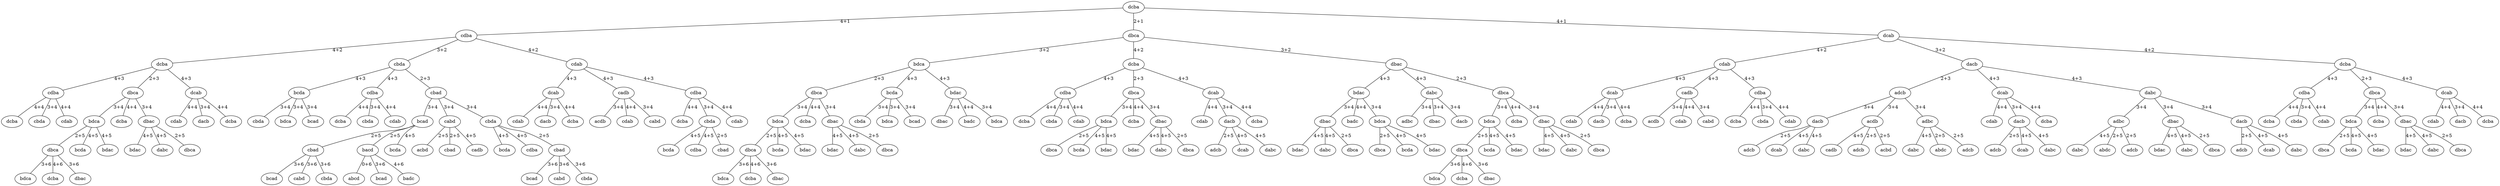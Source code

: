 graph{
1 [label="dcba"];
2 [label="cdba"]; 1--2 [label="4+1"];
3 [label="dbca"]; 1--3 [label="2+1"];
4 [label="dcab"]; 1--4 [label="4+1"];
5 [label="bdca"]; 3--5 [label="3+2"];
6 [label="dcba"]; 3--6 [label="4+2"];
7 [label="dbac"]; 3--7 [label="3+2"];
8 [label="dcba"]; 2--8 [label="4+2"];
9 [label="cbda"]; 2--9 [label="3+2"];
10 [label="cdab"]; 2--10 [label="4+2"];
11 [label="cdab"]; 4--11 [label="4+2"];
12 [label="dacb"]; 4--12 [label="3+2"];
13 [label="dcba"]; 4--13 [label="4+2"];
14 [label="dbca"]; 5--14 [label="2+3"];
15 [label="bcda"]; 5--15 [label="4+3"];
16 [label="bdac"]; 5--16 [label="4+3"];
17 [label="bdac"]; 7--17 [label="4+3"];
18 [label="dabc"]; 7--18 [label="4+3"];
19 [label="dbca"]; 7--19 [label="2+3"];
20 [label="bcda"]; 9--20 [label="4+3"];
21 [label="cdba"]; 9--21 [label="4+3"];
22 [label="cbad"]; 9--22 [label="2+3"];
23 [label="adcb"]; 12--23 [label="2+3"];
24 [label="dcab"]; 12--24 [label="4+3"];
25 [label="dabc"]; 12--25 [label="4+3"];
26 [label="dacb"]; 23--26 [label="3+4"];
27 [label="acdb"]; 23--27 [label="3+4"];
28 [label="adbc"]; 23--28 [label="3+4"];
29 [label="bdca"]; 19--29 [label="3+4"];
30 [label="dcba"]; 19--30 [label="4+4"];
31 [label="dbac"]; 19--31 [label="3+4"];
32 [label="bcad"]; 22--32 [label="3+4"];
33 [label="cabd"]; 22--33 [label="3+4"];
34 [label="cbda"]; 22--34 [label="3+4"];
35 [label="bdca"]; 14--35 [label="3+4"];
36 [label="dcba"]; 14--36 [label="4+4"];
37 [label="dbac"]; 14--37 [label="3+4"];
38 [label="cdba"]; 13--38 [label="4+3"];
39 [label="dbca"]; 13--39 [label="2+3"];
40 [label="dcab"]; 13--40 [label="4+3"];
41 [label="bdca"]; 39--41 [label="3+4"];
42 [label="dcba"]; 39--42 [label="4+4"];
43 [label="dbac"]; 39--43 [label="3+4"];
44 [label="cdba"]; 8--44 [label="4+3"];
45 [label="dbca"]; 8--45 [label="2+3"];
46 [label="dcab"]; 8--46 [label="4+3"];
47 [label="bdca"]; 45--47 [label="3+4"];
48 [label="dcba"]; 45--48 [label="4+4"];
49 [label="dbac"]; 45--49 [label="3+4"];
50 [label="dcab"]; 10--50 [label="4+3"];
51 [label="cadb"]; 10--51 [label="4+3"];
52 [label="cdba"]; 10--52 [label="4+3"];
53 [label="cdba"]; 6--53 [label="4+3"];
54 [label="dbca"]; 6--54 [label="2+3"];
55 [label="dcab"]; 6--55 [label="4+3"];
56 [label="bdca"]; 54--56 [label="3+4"];
57 [label="dcba"]; 54--57 [label="4+4"];
58 [label="dbac"]; 54--58 [label="3+4"];
59 [label="dcab"]; 11--59 [label="4+3"];
60 [label="cadb"]; 11--60 [label="4+3"];
61 [label="cdba"]; 11--61 [label="4+3"];
62 [label="dcba"]; 52--62 [label="4+4"];
63 [label="cbda"]; 52--63 [label="3+4"];
64 [label="cdab"]; 52--64 [label="4+4"];
65 [label="cdab"]; 55--65 [label="4+4"];
66 [label="dacb"]; 55--66 [label="3+4"];
67 [label="dcba"]; 55--67 [label="4+4"];
68 [label="dbca"]; 47--68 [label="2+5"];
69 [label="bcda"]; 47--69 [label="4+5"];
70 [label="bdac"]; 47--70 [label="4+5"];
71 [label="dbca"]; 35--71 [label="2+5"];
72 [label="bcda"]; 35--72 [label="4+5"];
73 [label="bdac"]; 35--73 [label="4+5"];
74 [label="cdab"]; 24--74 [label="4+4"];
75 [label="dacb"]; 24--75 [label="3+4"];
76 [label="dcba"]; 24--76 [label="4+4"];
77 [label="bcda"]; 34--77 [label="4+5"];
78 [label="cdba"]; 34--78 [label="4+5"];
79 [label="cbad"]; 34--79 [label="2+5"];
80 [label="dbac"]; 17--80 [label="3+4"];
81 [label="badc"]; 17--81 [label="4+4"];
82 [label="bdca"]; 17--82 [label="3+4"];
83 [label="dbca"]; 29--83 [label="2+5"];
84 [label="bcda"]; 29--84 [label="4+5"];
85 [label="bdac"]; 29--85 [label="4+5"];
86 [label="adbc"]; 25--86 [label="3+4"];
87 [label="dbac"]; 25--87 [label="3+4"];
88 [label="dacb"]; 25--88 [label="3+4"];
89 [label="cbad"]; 32--89 [label="2+5"];
90 [label="bacd"]; 32--90 [label="2+5"];
91 [label="bcda"]; 32--91 [label="4+5"];
92 [label="cadb"]; 27--92 [label="4+5"];
93 [label="adcb"]; 27--93 [label="2+5"];
94 [label="acbd"]; 27--94 [label="2+5"];
95 [label="bdac"]; 31--95 [label="4+5"];
96 [label="dabc"]; 31--96 [label="4+5"];
97 [label="dbca"]; 31--97 [label="2+5"];
98 [label="dcba"]; 38--98 [label="4+4"];
99 [label="cbda"]; 38--99 [label="3+4"];
100 [label="cdab"]; 38--100 [label="4+4"];
101 [label="cbda"]; 15--101 [label="3+4"];
102 [label="bdca"]; 15--102 [label="3+4"];
103 [label="bcad"]; 15--103 [label="3+4"];
104 [label="acbd"]; 33--104 [label="2+5"];
105 [label="cbad"]; 33--105 [label="2+5"];
106 [label="cadb"]; 33--106 [label="4+5"];
107 [label="cdab"]; 50--107 [label="4+4"];
108 [label="dacb"]; 50--108 [label="3+4"];
109 [label="dcba"]; 50--109 [label="4+4"];
110 [label="bdac"]; 37--110 [label="4+5"];
111 [label="dabc"]; 37--111 [label="4+5"];
112 [label="dbca"]; 37--112 [label="2+5"];
113 [label="cbda"]; 20--113 [label="3+4"];
114 [label="bdca"]; 20--114 [label="3+4"];
115 [label="bcad"]; 20--115 [label="3+4"];
116 [label="adcb"]; 26--116 [label="2+5"];
117 [label="dcab"]; 26--117 [label="4+5"];
118 [label="dabc"]; 26--118 [label="4+5"];
119 [label="acdb"]; 51--119 [label="3+4"];
120 [label="cdab"]; 51--120 [label="4+4"];
121 [label="cabd"]; 51--121 [label="3+4"];
122 [label="adbc"]; 18--122 [label="3+4"];
123 [label="dbac"]; 18--123 [label="3+4"];
124 [label="dacb"]; 18--124 [label="3+4"];
125 [label="bcda"]; 63--125 [label="4+5"];
126 [label="cdba"]; 63--126 [label="4+5"];
127 [label="cbad"]; 63--127 [label="2+5"];
128 [label="cdab"]; 40--128 [label="4+4"];
129 [label="dacb"]; 40--129 [label="3+4"];
130 [label="dcba"]; 40--130 [label="4+4"];
131 [label="bdac"]; 49--131 [label="4+5"];
132 [label="dabc"]; 49--132 [label="4+5"];
133 [label="dbca"]; 49--133 [label="2+5"];
134 [label="cdab"]; 46--134 [label="4+4"];
135 [label="dacb"]; 46--135 [label="3+4"];
136 [label="dcba"]; 46--136 [label="4+4"];
137 [label="adcb"]; 66--137 [label="2+5"];
138 [label="dcab"]; 66--138 [label="4+5"];
139 [label="dabc"]; 66--139 [label="4+5"];
140 [label="bdca"]; 68--140 [label="3+6"];
141 [label="dcba"]; 68--141 [label="4+6"];
142 [label="dbac"]; 68--142 [label="3+6"];
143 [label="dcba"]; 53--143 [label="4+4"];
144 [label="cbda"]; 53--144 [label="3+4"];
145 [label="cdab"]; 53--145 [label="4+4"];
146 [label="dcba"]; 44--146 [label="4+4"];
147 [label="cbda"]; 44--147 [label="3+4"];
148 [label="cdab"]; 44--148 [label="4+4"];
149 [label="dcba"]; 21--149 [label="4+4"];
150 [label="cbda"]; 21--150 [label="3+4"];
151 [label="cdab"]; 21--151 [label="4+4"];
152 [label="dbac"]; 16--152 [label="3+4"];
153 [label="badc"]; 16--153 [label="4+4"];
154 [label="bdca"]; 16--154 [label="3+4"];
155 [label="dbca"]; 41--155 [label="2+5"];
156 [label="bcda"]; 41--156 [label="4+5"];
157 [label="bdac"]; 41--157 [label="4+5"];
158 [label="dbca"]; 56--158 [label="2+5"];
159 [label="bcda"]; 56--159 [label="4+5"];
160 [label="bdac"]; 56--160 [label="4+5"];
161 [label="dcba"]; 61--161 [label="4+4"];
162 [label="cbda"]; 61--162 [label="3+4"];
163 [label="cdab"]; 61--163 [label="4+4"];
164 [label="acdb"]; 60--164 [label="3+4"];
165 [label="cdab"]; 60--165 [label="4+4"];
166 [label="cabd"]; 60--166 [label="3+4"];
167 [label="cdab"]; 59--167 [label="4+4"];
168 [label="dacb"]; 59--168 [label="3+4"];
169 [label="dcba"]; 59--169 [label="4+4"];
170 [label="dabc"]; 28--170 [label="4+5"];
171 [label="abdc"]; 28--171 [label="2+5"];
172 [label="adcb"]; 28--172 [label="2+5"];
173 [label="bdac"]; 43--173 [label="4+5"];
174 [label="dabc"]; 43--174 [label="4+5"];
175 [label="dbca"]; 43--175 [label="2+5"];
176 [label="bdac"]; 58--176 [label="4+5"];
177 [label="dabc"]; 58--177 [label="4+5"];
178 [label="dbca"]; 58--178 [label="2+5"];
179 [label="bdca"]; 71--179 [label="3+6"];
180 [label="dcba"]; 71--180 [label="4+6"];
181 [label="dbac"]; 71--181 [label="3+6"];
182 [label="adcb"]; 75--182 [label="2+5"];
183 [label="dcab"]; 75--183 [label="4+5"];
184 [label="dabc"]; 75--184 [label="4+5"];
185 [label="bcad"]; 79--185 [label="3+6"];
186 [label="cabd"]; 79--186 [label="3+6"];
187 [label="cbda"]; 79--187 [label="3+6"];
188 [label="bdac"]; 80--188 [label="4+5"];
189 [label="dabc"]; 80--189 [label="4+5"];
190 [label="dbca"]; 80--190 [label="2+5"];
191 [label="dbca"]; 82--191 [label="2+5"];
192 [label="bcda"]; 82--192 [label="4+5"];
193 [label="bdac"]; 82--193 [label="4+5"];
194 [label="bdca"]; 83--194 [label="3+6"];
195 [label="dcba"]; 83--195 [label="4+6"];
196 [label="dbac"]; 83--196 [label="3+6"];
197 [label="dabc"]; 86--197 [label="4+5"];
198 [label="abdc"]; 86--198 [label="2+5"];
199 [label="adcb"]; 86--199 [label="2+5"];
200 [label="bdac"]; 87--200 [label="4+5"];
201 [label="dabc"]; 87--201 [label="4+5"];
202 [label="dbca"]; 87--202 [label="2+5"];
203 [label="adcb"]; 88--203 [label="2+5"];
204 [label="dcab"]; 88--204 [label="4+5"];
205 [label="dabc"]; 88--205 [label="4+5"];
206 [label="bcad"]; 89--206 [label="3+6"];
207 [label="cabd"]; 89--207 [label="3+6"];
208 [label="cbda"]; 89--208 [label="3+6"];
209 [label="abcd"]; 90--209 [label="0+6"];
210 [label="bcad"]; 90--210 [label="3+6"];
211 [label="badc"]; 90--211 [label="4+6"];
}